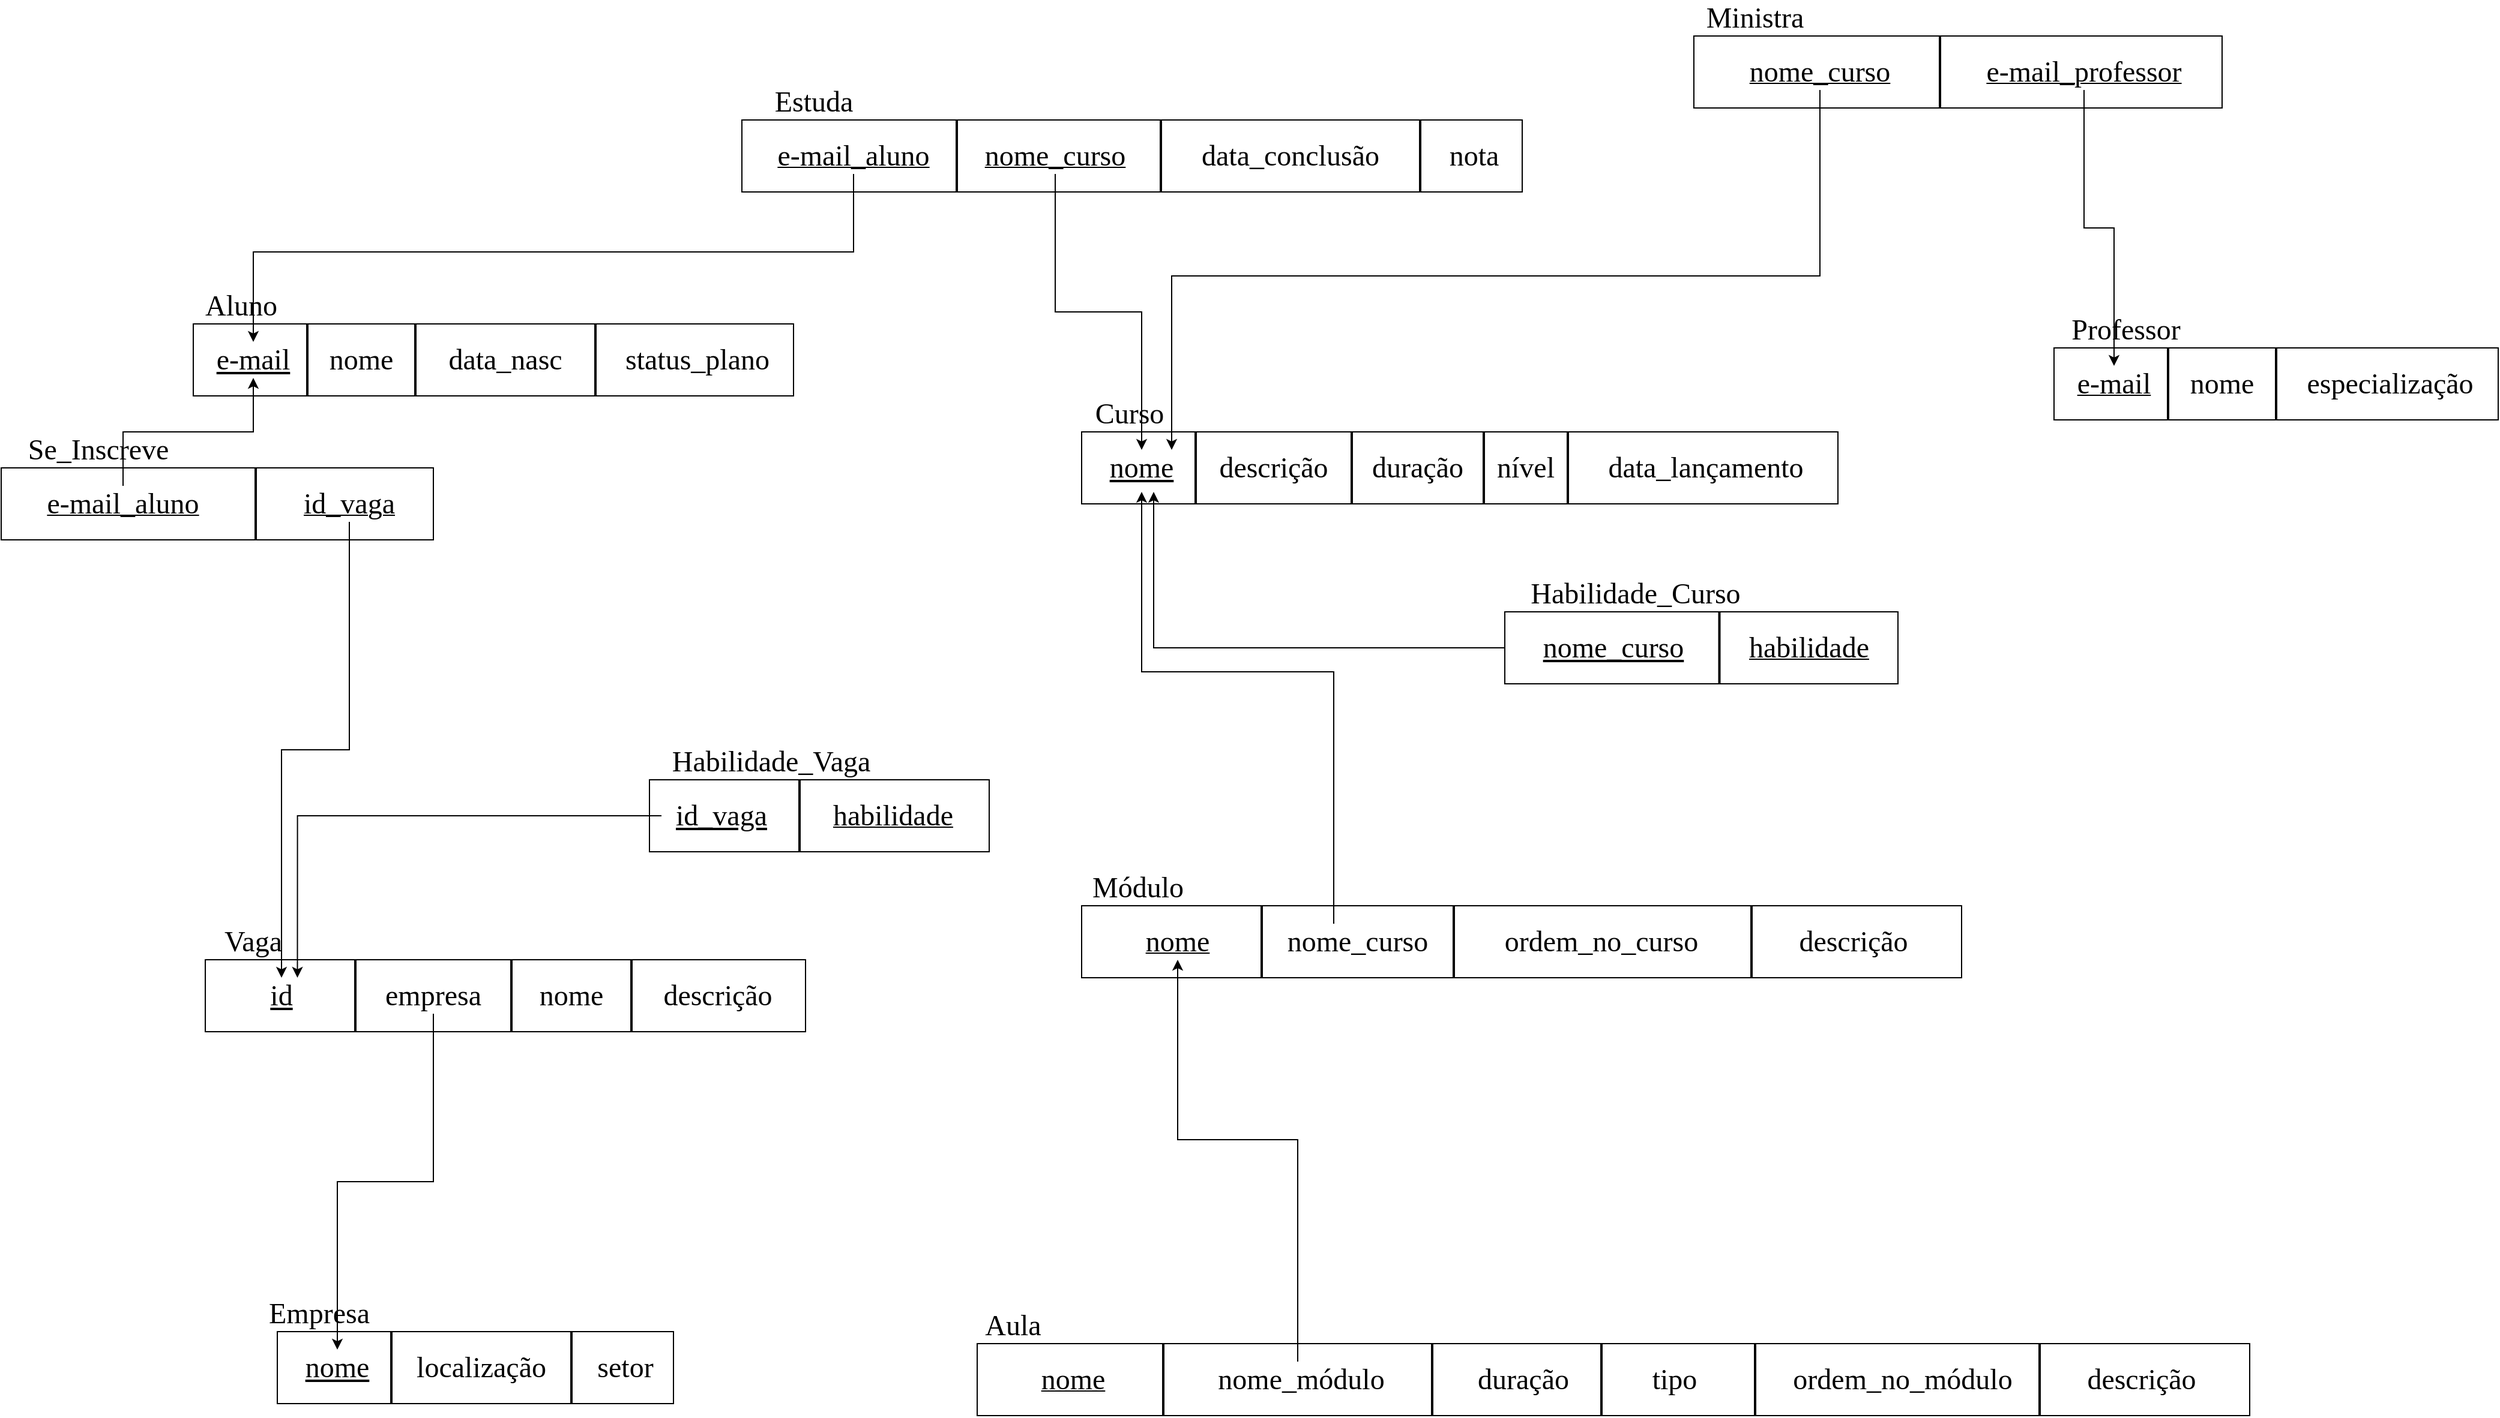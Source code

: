 <mxfile version="24.9.0">
  <diagram name="Página-1" id="9vREBXogpgw-cOhk3eHp">
    <mxGraphModel dx="1667" dy="2155" grid="1" gridSize="10" guides="1" tooltips="1" connect="1" arrows="1" fold="1" page="1" pageScale="1" pageWidth="827" pageHeight="1169" math="0" shadow="0">
      <root>
        <mxCell id="0" />
        <mxCell id="1" parent="0" />
        <mxCell id="1xZOdAHlnj8blG5HcDeI-1" value="" style="rounded=0;whiteSpace=wrap;html=1;" parent="1" vertex="1">
          <mxGeometry x="-310" y="180" width="500" height="60" as="geometry" />
        </mxCell>
        <mxCell id="1xZOdAHlnj8blG5HcDeI-4" value="&lt;font face=&quot;Verdana&quot; style=&quot;font-size: 24px;&quot;&gt;Aluno&lt;/font&gt;" style="text;html=1;align=center;verticalAlign=middle;whiteSpace=wrap;rounded=0;" parent="1" vertex="1">
          <mxGeometry x="-300" y="150" width="60" height="30" as="geometry" />
        </mxCell>
        <mxCell id="1xZOdAHlnj8blG5HcDeI-5" value="&lt;font face=&quot;Verdana&quot; style=&quot;font-size: 24px;&quot;&gt;&lt;u&gt;e-mail&lt;/u&gt;&lt;/font&gt;" style="text;html=1;align=center;verticalAlign=middle;whiteSpace=wrap;rounded=0;" parent="1" vertex="1">
          <mxGeometry x="-310" y="195" width="100" height="30" as="geometry" />
        </mxCell>
        <mxCell id="1xZOdAHlnj8blG5HcDeI-6" value="&lt;font face=&quot;Verdana&quot; style=&quot;font-size: 24px;&quot;&gt;nome&lt;/font&gt;" style="text;html=1;align=center;verticalAlign=middle;whiteSpace=wrap;rounded=0;" parent="1" vertex="1">
          <mxGeometry x="-220" y="195" width="100" height="30" as="geometry" />
        </mxCell>
        <mxCell id="1xZOdAHlnj8blG5HcDeI-7" value="&lt;font face=&quot;Verdana&quot; style=&quot;font-size: 24px;&quot;&gt;d&lt;/font&gt;&lt;span style=&quot;font-size: 24px; font-family: Verdana; background-color: initial;&quot;&gt;ata_nasc&lt;/span&gt;" style="text;html=1;align=center;verticalAlign=middle;whiteSpace=wrap;rounded=0;" parent="1" vertex="1">
          <mxGeometry x="-100" y="195" width="100" height="30" as="geometry" />
        </mxCell>
        <mxCell id="1xZOdAHlnj8blG5HcDeI-8" value="&lt;font face=&quot;Verdana&quot; style=&quot;font-size: 24px;&quot;&gt;status_plano&lt;/font&gt;" style="text;html=1;align=center;verticalAlign=middle;whiteSpace=wrap;rounded=0;" parent="1" vertex="1">
          <mxGeometry x="60" y="195" width="100" height="30" as="geometry" />
        </mxCell>
        <mxCell id="1xZOdAHlnj8blG5HcDeI-19" value="" style="line;strokeWidth=2;direction=south;html=1;" parent="1" vertex="1">
          <mxGeometry x="-220" y="180" width="10" height="60" as="geometry" />
        </mxCell>
        <mxCell id="1xZOdAHlnj8blG5HcDeI-20" value="" style="line;strokeWidth=2;direction=south;html=1;" parent="1" vertex="1">
          <mxGeometry x="-130" y="180" width="10" height="60" as="geometry" />
        </mxCell>
        <mxCell id="1xZOdAHlnj8blG5HcDeI-25" value="" style="line;strokeWidth=2;direction=south;html=1;" parent="1" vertex="1">
          <mxGeometry x="20" y="180" width="10" height="60" as="geometry" />
        </mxCell>
        <mxCell id="1xZOdAHlnj8blG5HcDeI-29" value="" style="rounded=0;whiteSpace=wrap;html=1;" parent="1" vertex="1">
          <mxGeometry x="430" y="270" width="630" height="60" as="geometry" />
        </mxCell>
        <mxCell id="1xZOdAHlnj8blG5HcDeI-30" value="&lt;font face=&quot;Verdana&quot; style=&quot;font-size: 24px;&quot;&gt;Curso&lt;/font&gt;" style="text;html=1;align=center;verticalAlign=middle;whiteSpace=wrap;rounded=0;" parent="1" vertex="1">
          <mxGeometry x="440" y="240" width="60" height="30" as="geometry" />
        </mxCell>
        <mxCell id="1xZOdAHlnj8blG5HcDeI-31" value="&lt;font face=&quot;Verdana&quot; style=&quot;font-size: 24px;&quot;&gt;&lt;u&gt;nome&lt;/u&gt;&lt;/font&gt;" style="text;html=1;align=center;verticalAlign=middle;whiteSpace=wrap;rounded=0;" parent="1" vertex="1">
          <mxGeometry x="430" y="285" width="100" height="30" as="geometry" />
        </mxCell>
        <mxCell id="1xZOdAHlnj8blG5HcDeI-32" value="&lt;font face=&quot;Verdana&quot; style=&quot;font-size: 24px;&quot;&gt;descrição&lt;/font&gt;" style="text;html=1;align=center;verticalAlign=middle;whiteSpace=wrap;rounded=0;" parent="1" vertex="1">
          <mxGeometry x="540" y="285" width="100" height="30" as="geometry" />
        </mxCell>
        <mxCell id="1xZOdAHlnj8blG5HcDeI-33" value="&lt;font face=&quot;Verdana&quot; style=&quot;font-size: 24px;&quot;&gt;duração&lt;/font&gt;" style="text;html=1;align=center;verticalAlign=middle;whiteSpace=wrap;rounded=0;" parent="1" vertex="1">
          <mxGeometry x="660" y="285" width="100" height="30" as="geometry" />
        </mxCell>
        <mxCell id="1xZOdAHlnj8blG5HcDeI-34" value="&lt;font face=&quot;Verdana&quot; style=&quot;font-size: 24px;&quot;&gt;nível&lt;/font&gt;" style="text;html=1;align=center;verticalAlign=middle;whiteSpace=wrap;rounded=0;" parent="1" vertex="1">
          <mxGeometry x="750" y="285" width="100" height="30" as="geometry" />
        </mxCell>
        <mxCell id="1xZOdAHlnj8blG5HcDeI-35" value="&lt;font face=&quot;Verdana&quot; style=&quot;font-size: 24px;&quot;&gt;data_lançamento&lt;/font&gt;" style="text;html=1;align=center;verticalAlign=middle;whiteSpace=wrap;rounded=0;" parent="1" vertex="1">
          <mxGeometry x="900" y="285" width="100" height="30" as="geometry" />
        </mxCell>
        <mxCell id="1xZOdAHlnj8blG5HcDeI-36" value="" style="line;strokeWidth=2;direction=south;html=1;" parent="1" vertex="1">
          <mxGeometry x="520" y="270" width="10" height="60" as="geometry" />
        </mxCell>
        <mxCell id="1xZOdAHlnj8blG5HcDeI-37" value="" style="line;strokeWidth=2;direction=south;html=1;" parent="1" vertex="1">
          <mxGeometry x="650" y="270" width="10" height="60" as="geometry" />
        </mxCell>
        <mxCell id="1xZOdAHlnj8blG5HcDeI-38" value="" style="line;strokeWidth=2;direction=south;html=1;" parent="1" vertex="1">
          <mxGeometry x="760" y="270" width="10" height="60" as="geometry" />
        </mxCell>
        <mxCell id="1xZOdAHlnj8blG5HcDeI-39" value="" style="line;strokeWidth=2;direction=south;html=1;" parent="1" vertex="1">
          <mxGeometry x="830" y="270" width="10" height="60" as="geometry" />
        </mxCell>
        <mxCell id="1xZOdAHlnj8blG5HcDeI-42" value="" style="rounded=0;whiteSpace=wrap;html=1;" parent="1" vertex="1">
          <mxGeometry x="1240" y="200" width="370" height="60" as="geometry" />
        </mxCell>
        <mxCell id="1xZOdAHlnj8blG5HcDeI-43" value="&lt;font face=&quot;Verdana&quot; style=&quot;font-size: 24px;&quot;&gt;Professor&lt;/font&gt;" style="text;html=1;align=center;verticalAlign=middle;whiteSpace=wrap;rounded=0;" parent="1" vertex="1">
          <mxGeometry x="1270" y="170" width="60" height="30" as="geometry" />
        </mxCell>
        <mxCell id="1xZOdAHlnj8blG5HcDeI-45" value="&lt;font face=&quot;Verdana&quot; style=&quot;font-size: 24px;&quot;&gt;&lt;span&gt;nome&lt;/span&gt;&lt;/font&gt;" style="text;html=1;align=center;verticalAlign=middle;whiteSpace=wrap;rounded=0;fontStyle=0" parent="1" vertex="1">
          <mxGeometry x="1330" y="215" width="100" height="30" as="geometry" />
        </mxCell>
        <mxCell id="1xZOdAHlnj8blG5HcDeI-47" value="&lt;font style=&quot;font-size: 24px;&quot; face=&quot;Verdana&quot;&gt;e-mail&lt;/font&gt;" style="text;html=1;align=center;verticalAlign=middle;whiteSpace=wrap;rounded=0;fontStyle=4" parent="1" vertex="1">
          <mxGeometry x="1240" y="215" width="100" height="30" as="geometry" />
        </mxCell>
        <mxCell id="1xZOdAHlnj8blG5HcDeI-48" value="&lt;font face=&quot;Verdana&quot; style=&quot;font-size: 24px;&quot;&gt;especialização&lt;/font&gt;" style="text;html=1;align=center;verticalAlign=middle;whiteSpace=wrap;rounded=0;" parent="1" vertex="1">
          <mxGeometry x="1470" y="215" width="100" height="30" as="geometry" />
        </mxCell>
        <mxCell id="1xZOdAHlnj8blG5HcDeI-51" value="" style="line;strokeWidth=2;direction=south;html=1;" parent="1" vertex="1">
          <mxGeometry x="1330" y="200" width="10" height="60" as="geometry" />
        </mxCell>
        <mxCell id="1xZOdAHlnj8blG5HcDeI-52" value="" style="line;strokeWidth=2;direction=south;html=1;" parent="1" vertex="1">
          <mxGeometry x="1420" y="200" width="10" height="60" as="geometry" />
        </mxCell>
        <mxCell id="1xZOdAHlnj8blG5HcDeI-55" value="" style="rounded=0;whiteSpace=wrap;html=1;" parent="1" vertex="1">
          <mxGeometry x="430" y="665" width="733" height="60" as="geometry" />
        </mxCell>
        <mxCell id="1xZOdAHlnj8blG5HcDeI-56" value="&lt;font face=&quot;Verdana&quot; style=&quot;font-size: 24px;&quot;&gt;Módulo&lt;/font&gt;" style="text;html=1;align=center;verticalAlign=middle;whiteSpace=wrap;rounded=0;" parent="1" vertex="1">
          <mxGeometry x="447" y="635" width="60" height="30" as="geometry" />
        </mxCell>
        <mxCell id="1xZOdAHlnj8blG5HcDeI-58" value="&lt;font style=&quot;font-size: 24px;&quot; face=&quot;Verdana&quot;&gt;nome&lt;/font&gt;" style="text;html=1;align=center;verticalAlign=middle;whiteSpace=wrap;rounded=0;fontStyle=4" parent="1" vertex="1">
          <mxGeometry x="460" y="680" width="100" height="30" as="geometry" />
        </mxCell>
        <mxCell id="1xZOdAHlnj8blG5HcDeI-59" value="&lt;font face=&quot;Verdana&quot; style=&quot;font-size: 24px;&quot;&gt;descrição&lt;/font&gt;" style="text;html=1;align=center;verticalAlign=middle;whiteSpace=wrap;rounded=0;" parent="1" vertex="1">
          <mxGeometry x="1023" y="680" width="100" height="30" as="geometry" />
        </mxCell>
        <mxCell id="1xZOdAHlnj8blG5HcDeI-60" value="&lt;font face=&quot;Verdana&quot; style=&quot;font-size: 24px;&quot;&gt;ordem_no_curso&lt;/font&gt;" style="text;html=1;align=center;verticalAlign=middle;whiteSpace=wrap;rounded=0;" parent="1" vertex="1">
          <mxGeometry x="763" y="680" width="200" height="30" as="geometry" />
        </mxCell>
        <mxCell id="1xZOdAHlnj8blG5HcDeI-62" value="" style="line;strokeWidth=2;direction=south;html=1;" parent="1" vertex="1">
          <mxGeometry x="575" y="665" width="10" height="60" as="geometry" />
        </mxCell>
        <mxCell id="1xZOdAHlnj8blG5HcDeI-63" value="" style="line;strokeWidth=2;direction=south;html=1;" parent="1" vertex="1">
          <mxGeometry x="735" y="665" width="10" height="60" as="geometry" />
        </mxCell>
        <mxCell id="1xZOdAHlnj8blG5HcDeI-66" value="" style="rounded=0;whiteSpace=wrap;html=1;" parent="1" vertex="1">
          <mxGeometry x="343" y="1030" width="1060" height="60" as="geometry" />
        </mxCell>
        <mxCell id="1xZOdAHlnj8blG5HcDeI-67" value="&lt;font face=&quot;Verdana&quot; style=&quot;font-size: 24px;&quot;&gt;Aula&lt;/font&gt;" style="text;html=1;align=center;verticalAlign=middle;whiteSpace=wrap;rounded=0;" parent="1" vertex="1">
          <mxGeometry x="343" y="1000" width="60" height="30" as="geometry" />
        </mxCell>
        <mxCell id="1xZOdAHlnj8blG5HcDeI-69" value="&lt;font style=&quot;font-size: 24px;&quot; face=&quot;Verdana&quot;&gt;nome&lt;/font&gt;" style="text;html=1;align=center;verticalAlign=middle;whiteSpace=wrap;rounded=0;fontStyle=4" parent="1" vertex="1">
          <mxGeometry x="373" y="1045" width="100" height="30" as="geometry" />
        </mxCell>
        <mxCell id="1xZOdAHlnj8blG5HcDeI-70" value="&lt;font face=&quot;Verdana&quot; style=&quot;font-size: 24px;&quot;&gt;descrição&lt;/font&gt;" style="text;html=1;align=center;verticalAlign=middle;whiteSpace=wrap;rounded=0;" parent="1" vertex="1">
          <mxGeometry x="1263" y="1045" width="100" height="30" as="geometry" />
        </mxCell>
        <mxCell id="1xZOdAHlnj8blG5HcDeI-71" value="&lt;font face=&quot;Verdana&quot; style=&quot;font-size: 24px;&quot;&gt;duração&lt;/font&gt;" style="text;html=1;align=center;verticalAlign=middle;whiteSpace=wrap;rounded=0;" parent="1" vertex="1">
          <mxGeometry x="748" y="1045" width="100" height="30" as="geometry" />
        </mxCell>
        <mxCell id="1xZOdAHlnj8blG5HcDeI-72" value="&lt;font face=&quot;Verdana&quot; style=&quot;font-size: 24px;&quot;&gt;tipo&lt;/font&gt;" style="text;html=1;align=center;verticalAlign=middle;whiteSpace=wrap;rounded=0;" parent="1" vertex="1">
          <mxGeometry x="894" y="1045" width="60" height="30" as="geometry" />
        </mxCell>
        <mxCell id="1xZOdAHlnj8blG5HcDeI-73" value="&lt;font face=&quot;Verdana&quot; style=&quot;font-size: 24px;&quot;&gt;ordem_no_módulo&lt;/font&gt;" style="text;html=1;align=center;verticalAlign=middle;whiteSpace=wrap;rounded=0;" parent="1" vertex="1">
          <mxGeometry x="1064" y="1045" width="100" height="30" as="geometry" />
        </mxCell>
        <mxCell id="1xZOdAHlnj8blG5HcDeI-75" value="" style="line;strokeWidth=2;direction=south;html=1;" parent="1" vertex="1">
          <mxGeometry x="717" y="1030" width="10" height="60" as="geometry" />
        </mxCell>
        <mxCell id="1xZOdAHlnj8blG5HcDeI-76" value="" style="line;strokeWidth=2;direction=south;html=1;" parent="1" vertex="1">
          <mxGeometry x="858" y="1030" width="10" height="60" as="geometry" />
        </mxCell>
        <mxCell id="1xZOdAHlnj8blG5HcDeI-77" value="" style="line;strokeWidth=2;direction=south;html=1;" parent="1" vertex="1">
          <mxGeometry x="493" y="1030" width="10" height="60" as="geometry" />
        </mxCell>
        <mxCell id="1xZOdAHlnj8blG5HcDeI-81" value="" style="line;strokeWidth=2;direction=south;html=1;" parent="1" vertex="1">
          <mxGeometry x="986" y="1030" width="10" height="60" as="geometry" />
        </mxCell>
        <mxCell id="1xZOdAHlnj8blG5HcDeI-82" value="" style="rounded=0;whiteSpace=wrap;html=1;" parent="1" vertex="1">
          <mxGeometry x="-300" y="710" width="500" height="60" as="geometry" />
        </mxCell>
        <mxCell id="1xZOdAHlnj8blG5HcDeI-83" value="&lt;font face=&quot;Verdana&quot; style=&quot;font-size: 24px;&quot;&gt;Vaga&lt;/font&gt;" style="text;html=1;align=center;verticalAlign=middle;whiteSpace=wrap;rounded=0;" parent="1" vertex="1">
          <mxGeometry x="-290" y="680" width="60" height="30" as="geometry" />
        </mxCell>
        <mxCell id="1xZOdAHlnj8blG5HcDeI-84" value="&lt;font face=&quot;Verdana&quot; style=&quot;font-size: 24px;&quot;&gt;&lt;u&gt;id&lt;/u&gt;&lt;/font&gt;" style="text;html=1;align=center;verticalAlign=middle;whiteSpace=wrap;rounded=0;" parent="1" vertex="1">
          <mxGeometry x="-263" y="725" width="53" height="30" as="geometry" />
        </mxCell>
        <mxCell id="1xZOdAHlnj8blG5HcDeI-85" value="&lt;font face=&quot;Verdana&quot; style=&quot;font-size: 24px;&quot;&gt;descrição&lt;/font&gt;" style="text;html=1;align=center;verticalAlign=middle;whiteSpace=wrap;rounded=0;" parent="1" vertex="1">
          <mxGeometry x="77" y="725" width="100" height="30" as="geometry" />
        </mxCell>
        <mxCell id="1xZOdAHlnj8blG5HcDeI-96" value="" style="line;strokeWidth=2;direction=south;html=1;" parent="1" vertex="1">
          <mxGeometry x="-50" y="710" width="10" height="60" as="geometry" />
        </mxCell>
        <mxCell id="1xZOdAHlnj8blG5HcDeI-104" value="" style="rounded=0;whiteSpace=wrap;html=1;" parent="1" vertex="1">
          <mxGeometry x="-240" y="1020" width="330" height="60" as="geometry" />
        </mxCell>
        <mxCell id="1xZOdAHlnj8blG5HcDeI-105" value="&lt;font face=&quot;Verdana&quot; style=&quot;font-size: 24px;&quot;&gt;Empresa&lt;/font&gt;" style="text;html=1;align=center;verticalAlign=middle;whiteSpace=wrap;rounded=0;" parent="1" vertex="1">
          <mxGeometry x="-235" y="990" width="60" height="30" as="geometry" />
        </mxCell>
        <mxCell id="1xZOdAHlnj8blG5HcDeI-106" value="&lt;font face=&quot;Verdana&quot; style=&quot;font-size: 24px;&quot;&gt;&lt;u&gt;nome&lt;/u&gt;&lt;/font&gt;" style="text;html=1;align=center;verticalAlign=middle;whiteSpace=wrap;rounded=0;" parent="1" vertex="1">
          <mxGeometry x="-240" y="1035" width="100" height="30" as="geometry" />
        </mxCell>
        <mxCell id="1xZOdAHlnj8blG5HcDeI-107" value="&lt;font face=&quot;Verdana&quot; style=&quot;font-size: 24px;&quot;&gt;localização&lt;/font&gt;" style="text;html=1;align=center;verticalAlign=middle;whiteSpace=wrap;rounded=0;" parent="1" vertex="1">
          <mxGeometry x="-120" y="1035" width="100" height="30" as="geometry" />
        </mxCell>
        <mxCell id="1xZOdAHlnj8blG5HcDeI-108" value="&lt;font face=&quot;Verdana&quot; style=&quot;font-size: 24px;&quot;&gt;setor&lt;/font&gt;" style="text;html=1;align=center;verticalAlign=middle;whiteSpace=wrap;rounded=0;" parent="1" vertex="1">
          <mxGeometry y="1035" width="100" height="30" as="geometry" />
        </mxCell>
        <mxCell id="1xZOdAHlnj8blG5HcDeI-109" value="" style="line;strokeWidth=2;direction=south;html=1;" parent="1" vertex="1">
          <mxGeometry x="-150" y="1020" width="10" height="60" as="geometry" />
        </mxCell>
        <mxCell id="1xZOdAHlnj8blG5HcDeI-112" value="" style="line;strokeWidth=2;direction=south;html=1;" parent="1" vertex="1">
          <mxGeometry y="1020" width="10" height="60" as="geometry" />
        </mxCell>
        <mxCell id="fgC8I-oqLa6KgGw46Ecn-32" style="edgeStyle=orthogonalEdgeStyle;rounded=0;orthogonalLoop=1;jettySize=auto;html=1;" parent="1" source="1xZOdAHlnj8blG5HcDeI-114" target="1xZOdAHlnj8blG5HcDeI-106" edge="1">
          <mxGeometry relative="1" as="geometry" />
        </mxCell>
        <mxCell id="1xZOdAHlnj8blG5HcDeI-114" value="&lt;font face=&quot;Verdana&quot; style=&quot;font-size: 24px;&quot;&gt;empresa&lt;/font&gt;" style="text;html=1;align=center;verticalAlign=middle;whiteSpace=wrap;rounded=0;" parent="1" vertex="1">
          <mxGeometry x="-160" y="725" width="100" height="30" as="geometry" />
        </mxCell>
        <mxCell id="1xZOdAHlnj8blG5HcDeI-115" value="" style="line;strokeWidth=2;direction=south;html=1;" parent="1" vertex="1">
          <mxGeometry x="-180" y="710" width="10" height="60" as="geometry" />
        </mxCell>
        <mxCell id="1xZOdAHlnj8blG5HcDeI-121" value="" style="rounded=0;whiteSpace=wrap;html=1;" parent="1" vertex="1">
          <mxGeometry x="147" y="10" width="650" height="60" as="geometry" />
        </mxCell>
        <mxCell id="1xZOdAHlnj8blG5HcDeI-122" value="&lt;font face=&quot;Verdana&quot; style=&quot;font-size: 24px;&quot;&gt;Estuda&lt;/font&gt;" style="text;html=1;align=center;verticalAlign=middle;whiteSpace=wrap;rounded=0;" parent="1" vertex="1">
          <mxGeometry x="177" y="-20" width="60" height="30" as="geometry" />
        </mxCell>
        <mxCell id="fgC8I-oqLa6KgGw46Ecn-40" style="edgeStyle=orthogonalEdgeStyle;rounded=0;orthogonalLoop=1;jettySize=auto;html=1;" parent="1" source="1xZOdAHlnj8blG5HcDeI-123" target="1xZOdAHlnj8blG5HcDeI-5" edge="1">
          <mxGeometry relative="1" as="geometry">
            <Array as="points">
              <mxPoint x="240" y="120" />
              <mxPoint x="-260" y="120" />
            </Array>
          </mxGeometry>
        </mxCell>
        <mxCell id="1xZOdAHlnj8blG5HcDeI-123" value="&lt;font style=&quot;font-size: 24px;&quot; face=&quot;Verdana&quot;&gt;e-mail_aluno&lt;/font&gt;" style="text;html=1;align=center;verticalAlign=middle;whiteSpace=wrap;rounded=0;fontStyle=4" parent="1" vertex="1">
          <mxGeometry x="160" y="25" width="160" height="30" as="geometry" />
        </mxCell>
        <mxCell id="fgC8I-oqLa6KgGw46Ecn-41" style="edgeStyle=orthogonalEdgeStyle;rounded=0;orthogonalLoop=1;jettySize=auto;html=1;" parent="1" source="1xZOdAHlnj8blG5HcDeI-124" target="1xZOdAHlnj8blG5HcDeI-31" edge="1">
          <mxGeometry relative="1" as="geometry" />
        </mxCell>
        <mxCell id="1xZOdAHlnj8blG5HcDeI-124" value="&lt;font style=&quot;font-size: 24px;&quot; face=&quot;Verdana&quot;&gt;nome_curso&lt;/font&gt;" style="text;html=1;align=center;verticalAlign=middle;whiteSpace=wrap;rounded=0;fontStyle=4" parent="1" vertex="1">
          <mxGeometry x="321" y="25" width="174" height="30" as="geometry" />
        </mxCell>
        <mxCell id="1xZOdAHlnj8blG5HcDeI-125" value="&lt;font face=&quot;Verdana&quot; style=&quot;font-size: 24px;&quot;&gt;data_conclusão&lt;/font&gt;" style="text;html=1;align=center;verticalAlign=middle;whiteSpace=wrap;rounded=0;" parent="1" vertex="1">
          <mxGeometry x="517" y="25" width="174" height="30" as="geometry" />
        </mxCell>
        <mxCell id="1xZOdAHlnj8blG5HcDeI-126" value="&lt;font face=&quot;Verdana&quot; style=&quot;font-size: 24px;&quot;&gt;nota&lt;/font&gt;" style="text;html=1;align=center;verticalAlign=middle;whiteSpace=wrap;rounded=0;" parent="1" vertex="1">
          <mxGeometry x="670" y="25" width="174" height="30" as="geometry" />
        </mxCell>
        <mxCell id="1xZOdAHlnj8blG5HcDeI-127" value="" style="line;strokeWidth=2;direction=south;html=1;" parent="1" vertex="1">
          <mxGeometry x="321" y="10" width="10" height="60" as="geometry" />
        </mxCell>
        <mxCell id="1xZOdAHlnj8blG5HcDeI-128" value="" style="line;strokeWidth=2;direction=south;html=1;" parent="1" vertex="1">
          <mxGeometry x="491" y="10" width="10" height="60" as="geometry" />
        </mxCell>
        <mxCell id="1xZOdAHlnj8blG5HcDeI-129" value="" style="line;strokeWidth=2;direction=south;html=1;" parent="1" vertex="1">
          <mxGeometry x="707" y="10" width="10" height="60" as="geometry" />
        </mxCell>
        <mxCell id="1xZOdAHlnj8blG5HcDeI-132" value="" style="rounded=0;whiteSpace=wrap;html=1;" parent="1" vertex="1">
          <mxGeometry x="940" y="-60" width="440" height="60" as="geometry" />
        </mxCell>
        <mxCell id="1xZOdAHlnj8blG5HcDeI-133" value="&lt;font face=&quot;Verdana&quot; style=&quot;font-size: 24px;&quot;&gt;Ministra&lt;/font&gt;" style="text;html=1;align=center;verticalAlign=middle;whiteSpace=wrap;rounded=0;" parent="1" vertex="1">
          <mxGeometry x="961" y="-90" width="60" height="30" as="geometry" />
        </mxCell>
        <mxCell id="fgC8I-oqLa6KgGw46Ecn-42" style="edgeStyle=orthogonalEdgeStyle;rounded=0;orthogonalLoop=1;jettySize=auto;html=1;" parent="1" source="1xZOdAHlnj8blG5HcDeI-134" target="1xZOdAHlnj8blG5HcDeI-47" edge="1">
          <mxGeometry relative="1" as="geometry" />
        </mxCell>
        <mxCell id="1xZOdAHlnj8blG5HcDeI-134" value="&lt;font style=&quot;font-size: 24px;&quot; face=&quot;Verdana&quot;&gt;e-mail_professor&lt;/font&gt;" style="text;html=1;align=center;verticalAlign=middle;whiteSpace=wrap;rounded=0;fontStyle=4" parent="1" vertex="1">
          <mxGeometry x="1150" y="-45" width="230" height="30" as="geometry" />
        </mxCell>
        <mxCell id="fgC8I-oqLa6KgGw46Ecn-44" style="edgeStyle=orthogonalEdgeStyle;rounded=0;orthogonalLoop=1;jettySize=auto;html=1;entryX=0.75;entryY=0;entryDx=0;entryDy=0;" parent="1" source="1xZOdAHlnj8blG5HcDeI-135" target="1xZOdAHlnj8blG5HcDeI-31" edge="1">
          <mxGeometry relative="1" as="geometry">
            <Array as="points">
              <mxPoint x="1045" y="140" />
              <mxPoint x="505" y="140" />
            </Array>
          </mxGeometry>
        </mxCell>
        <mxCell id="1xZOdAHlnj8blG5HcDeI-135" value="&lt;font style=&quot;font-size: 24px;&quot; face=&quot;Verdana&quot;&gt;nome_curso&lt;/font&gt;" style="text;html=1;align=center;verticalAlign=middle;whiteSpace=wrap;rounded=0;fontStyle=4" parent="1" vertex="1">
          <mxGeometry x="995" y="-45" width="100" height="30" as="geometry" />
        </mxCell>
        <mxCell id="1xZOdAHlnj8blG5HcDeI-136" value="" style="line;strokeWidth=2;direction=south;html=1;" parent="1" vertex="1">
          <mxGeometry x="1140" y="-60" width="10" height="60" as="geometry" />
        </mxCell>
        <mxCell id="1xZOdAHlnj8blG5HcDeI-146" value="" style="rounded=0;whiteSpace=wrap;html=1;" parent="1" vertex="1">
          <mxGeometry x="-470" y="300" width="360" height="60" as="geometry" />
        </mxCell>
        <mxCell id="1xZOdAHlnj8blG5HcDeI-147" value="&lt;font face=&quot;Verdana&quot;&gt;&lt;span style=&quot;font-size: 24px;&quot;&gt;Se_Inscreve&lt;/span&gt;&lt;/font&gt;" style="text;html=1;align=center;verticalAlign=middle;whiteSpace=wrap;rounded=0;" parent="1" vertex="1">
          <mxGeometry x="-450" y="270" width="122" height="30" as="geometry" />
        </mxCell>
        <mxCell id="fgC8I-oqLa6KgGw46Ecn-35" style="edgeStyle=orthogonalEdgeStyle;rounded=0;orthogonalLoop=1;jettySize=auto;html=1;" parent="1" source="1xZOdAHlnj8blG5HcDeI-148" target="1xZOdAHlnj8blG5HcDeI-5" edge="1">
          <mxGeometry relative="1" as="geometry" />
        </mxCell>
        <mxCell id="1xZOdAHlnj8blG5HcDeI-148" value="&lt;font style=&quot;font-size: 24px;&quot; face=&quot;Verdana&quot;&gt;e-mail_aluno&lt;/font&gt;" style="text;html=1;align=center;verticalAlign=middle;whiteSpace=wrap;rounded=0;fontStyle=4" parent="1" vertex="1">
          <mxGeometry x="-460" y="315" width="183" height="30" as="geometry" />
        </mxCell>
        <mxCell id="fgC8I-oqLa6KgGw46Ecn-33" style="edgeStyle=orthogonalEdgeStyle;rounded=0;orthogonalLoop=1;jettySize=auto;html=1;" parent="1" source="1xZOdAHlnj8blG5HcDeI-149" target="1xZOdAHlnj8blG5HcDeI-84" edge="1">
          <mxGeometry relative="1" as="geometry" />
        </mxCell>
        <mxCell id="1xZOdAHlnj8blG5HcDeI-149" value="&lt;font face=&quot;Verdana&quot;&gt;&lt;span style=&quot;font-size: 24px;&quot;&gt;id_vaga&lt;/span&gt;&lt;/font&gt;" style="text;html=1;align=center;verticalAlign=middle;whiteSpace=wrap;rounded=0;fontStyle=4" parent="1" vertex="1">
          <mxGeometry x="-230" y="315" width="100" height="30" as="geometry" />
        </mxCell>
        <mxCell id="1xZOdAHlnj8blG5HcDeI-150" value="" style="line;strokeWidth=2;direction=south;html=1;" parent="1" vertex="1">
          <mxGeometry x="-263" y="300" width="10" height="60" as="geometry" />
        </mxCell>
        <mxCell id="fgC8I-oqLa6KgGw46Ecn-45" value="" style="rounded=0;whiteSpace=wrap;html=1;" parent="1" vertex="1">
          <mxGeometry x="70" y="560" width="283" height="60" as="geometry" />
        </mxCell>
        <mxCell id="fgC8I-oqLa6KgGw46Ecn-54" style="edgeStyle=orthogonalEdgeStyle;rounded=0;orthogonalLoop=1;jettySize=auto;html=1;entryX=0.75;entryY=0;entryDx=0;entryDy=0;" parent="1" source="fgC8I-oqLa6KgGw46Ecn-47" target="1xZOdAHlnj8blG5HcDeI-84" edge="1">
          <mxGeometry relative="1" as="geometry" />
        </mxCell>
        <mxCell id="fgC8I-oqLa6KgGw46Ecn-47" value="&lt;font face=&quot;Verdana&quot; style=&quot;font-size: 24px;&quot;&gt;&lt;u&gt;id_vaga&lt;/u&gt;&lt;/font&gt;" style="text;html=1;align=center;verticalAlign=middle;whiteSpace=wrap;rounded=0;" parent="1" vertex="1">
          <mxGeometry x="80" y="575" width="100" height="30" as="geometry" />
        </mxCell>
        <mxCell id="fgC8I-oqLa6KgGw46Ecn-51" value="" style="line;strokeWidth=2;direction=south;html=1;" parent="1" vertex="1">
          <mxGeometry x="190" y="560" width="10" height="60" as="geometry" />
        </mxCell>
        <mxCell id="fgC8I-oqLa6KgGw46Ecn-52" value="&lt;font style=&quot;font-size: 24px;&quot; face=&quot;Verdana&quot;&gt;habilidade&lt;/font&gt;" style="text;html=1;align=center;verticalAlign=middle;whiteSpace=wrap;rounded=0;fontStyle=4" parent="1" vertex="1">
          <mxGeometry x="203" y="575" width="140" height="30" as="geometry" />
        </mxCell>
        <mxCell id="fgC8I-oqLa6KgGw46Ecn-53" value="&lt;font face=&quot;Verdana&quot; style=&quot;font-size: 24px;&quot;&gt;Habilidade_Vaga&lt;/font&gt;" style="text;html=1;align=center;verticalAlign=middle;whiteSpace=wrap;rounded=0;" parent="1" vertex="1">
          <mxGeometry x="70" y="530" width="203" height="30" as="geometry" />
        </mxCell>
        <mxCell id="CPbLaH_bfbU2s-RhxCpn-1" value="" style="line;strokeWidth=2;direction=south;html=1;" parent="1" vertex="1">
          <mxGeometry x="983" y="665" width="10" height="60" as="geometry" />
        </mxCell>
        <mxCell id="CPbLaH_bfbU2s-RhxCpn-4" style="edgeStyle=orthogonalEdgeStyle;rounded=0;orthogonalLoop=1;jettySize=auto;html=1;" parent="1" source="CPbLaH_bfbU2s-RhxCpn-2" edge="1">
          <mxGeometry relative="1" as="geometry">
            <Array as="points">
              <mxPoint x="640" y="470" />
              <mxPoint x="480" y="470" />
            </Array>
            <mxPoint x="480" y="320" as="targetPoint" />
          </mxGeometry>
        </mxCell>
        <mxCell id="CPbLaH_bfbU2s-RhxCpn-2" value="&lt;font face=&quot;Verdana&quot; style=&quot;font-size: 24px;&quot;&gt;nome_curso&lt;/font&gt;" style="text;html=1;align=center;verticalAlign=middle;whiteSpace=wrap;rounded=0;" parent="1" vertex="1">
          <mxGeometry x="585" y="680" width="150" height="30" as="geometry" />
        </mxCell>
        <mxCell id="CPbLaH_bfbU2s-RhxCpn-5" value="" style="line;strokeWidth=2;direction=south;html=1;" parent="1" vertex="1">
          <mxGeometry x="1223" y="1030" width="10" height="60" as="geometry" />
        </mxCell>
        <mxCell id="CPbLaH_bfbU2s-RhxCpn-8" style="edgeStyle=orthogonalEdgeStyle;rounded=0;orthogonalLoop=1;jettySize=auto;html=1;entryX=0.5;entryY=1;entryDx=0;entryDy=0;" parent="1" source="CPbLaH_bfbU2s-RhxCpn-6" target="1xZOdAHlnj8blG5HcDeI-58" edge="1">
          <mxGeometry relative="1" as="geometry">
            <Array as="points">
              <mxPoint x="610" y="860" />
              <mxPoint x="510" y="860" />
            </Array>
          </mxGeometry>
        </mxCell>
        <mxCell id="CPbLaH_bfbU2s-RhxCpn-6" value="&lt;font face=&quot;Verdana&quot; style=&quot;font-size: 24px;&quot;&gt;nome_módulo&lt;/font&gt;" style="text;html=1;align=center;verticalAlign=middle;whiteSpace=wrap;rounded=0;" parent="1" vertex="1">
          <mxGeometry x="533" y="1045" width="160" height="30" as="geometry" />
        </mxCell>
        <mxCell id="efzb95WGXfAEgEfDCb-a-1" value="" style="rounded=0;whiteSpace=wrap;html=1;" vertex="1" parent="1">
          <mxGeometry x="782.5" y="420" width="327.5" height="60" as="geometry" />
        </mxCell>
        <mxCell id="efzb95WGXfAEgEfDCb-a-2" value="&lt;font face=&quot;Verdana&quot; style=&quot;font-size: 24px;&quot;&gt;Habilidade_Curso&lt;/font&gt;" style="text;html=1;align=center;verticalAlign=middle;whiteSpace=wrap;rounded=0;" vertex="1" parent="1">
          <mxGeometry x="790" y="390" width="203" height="30" as="geometry" />
        </mxCell>
        <mxCell id="efzb95WGXfAEgEfDCb-a-3" value="&lt;font face=&quot;Verdana&quot; style=&quot;font-size: 24px;&quot;&gt;&lt;u&gt;nome_curso&lt;/u&gt;&lt;/font&gt;" style="text;html=1;align=center;verticalAlign=middle;whiteSpace=wrap;rounded=0;" vertex="1" parent="1">
          <mxGeometry x="823" y="435" width="100" height="30" as="geometry" />
        </mxCell>
        <mxCell id="efzb95WGXfAEgEfDCb-a-6" value="" style="line;strokeWidth=2;direction=south;html=1;" vertex="1" parent="1">
          <mxGeometry x="956.25" y="420" width="10" height="60" as="geometry" />
        </mxCell>
        <mxCell id="efzb95WGXfAEgEfDCb-a-8" value="&lt;font style=&quot;font-size: 24px;&quot; face=&quot;Verdana&quot;&gt;habilidade&lt;/font&gt;" style="text;html=1;align=center;verticalAlign=middle;whiteSpace=wrap;rounded=0;fontStyle=4" vertex="1" parent="1">
          <mxGeometry x="966.25" y="435" width="140" height="30" as="geometry" />
        </mxCell>
        <mxCell id="efzb95WGXfAEgEfDCb-a-10" style="edgeStyle=orthogonalEdgeStyle;rounded=0;orthogonalLoop=1;jettySize=auto;html=1;exitX=0;exitY=0.5;exitDx=0;exitDy=0;" edge="1" parent="1" source="efzb95WGXfAEgEfDCb-a-1">
          <mxGeometry relative="1" as="geometry">
            <Array as="points">
              <mxPoint x="490" y="450" />
            </Array>
            <mxPoint x="650" y="690" as="sourcePoint" />
            <mxPoint x="490" y="320" as="targetPoint" />
          </mxGeometry>
        </mxCell>
        <mxCell id="efzb95WGXfAEgEfDCb-a-12" value="" style="line;strokeWidth=2;direction=south;html=1;" vertex="1" parent="1">
          <mxGeometry x="50" y="710" width="10" height="60" as="geometry" />
        </mxCell>
        <mxCell id="efzb95WGXfAEgEfDCb-a-13" value="&lt;font face=&quot;Verdana&quot; style=&quot;font-size: 24px;&quot;&gt;nome&lt;/font&gt;" style="text;html=1;align=center;verticalAlign=middle;whiteSpace=wrap;rounded=0;" vertex="1" parent="1">
          <mxGeometry x="-45" y="725" width="100" height="30" as="geometry" />
        </mxCell>
      </root>
    </mxGraphModel>
  </diagram>
</mxfile>
